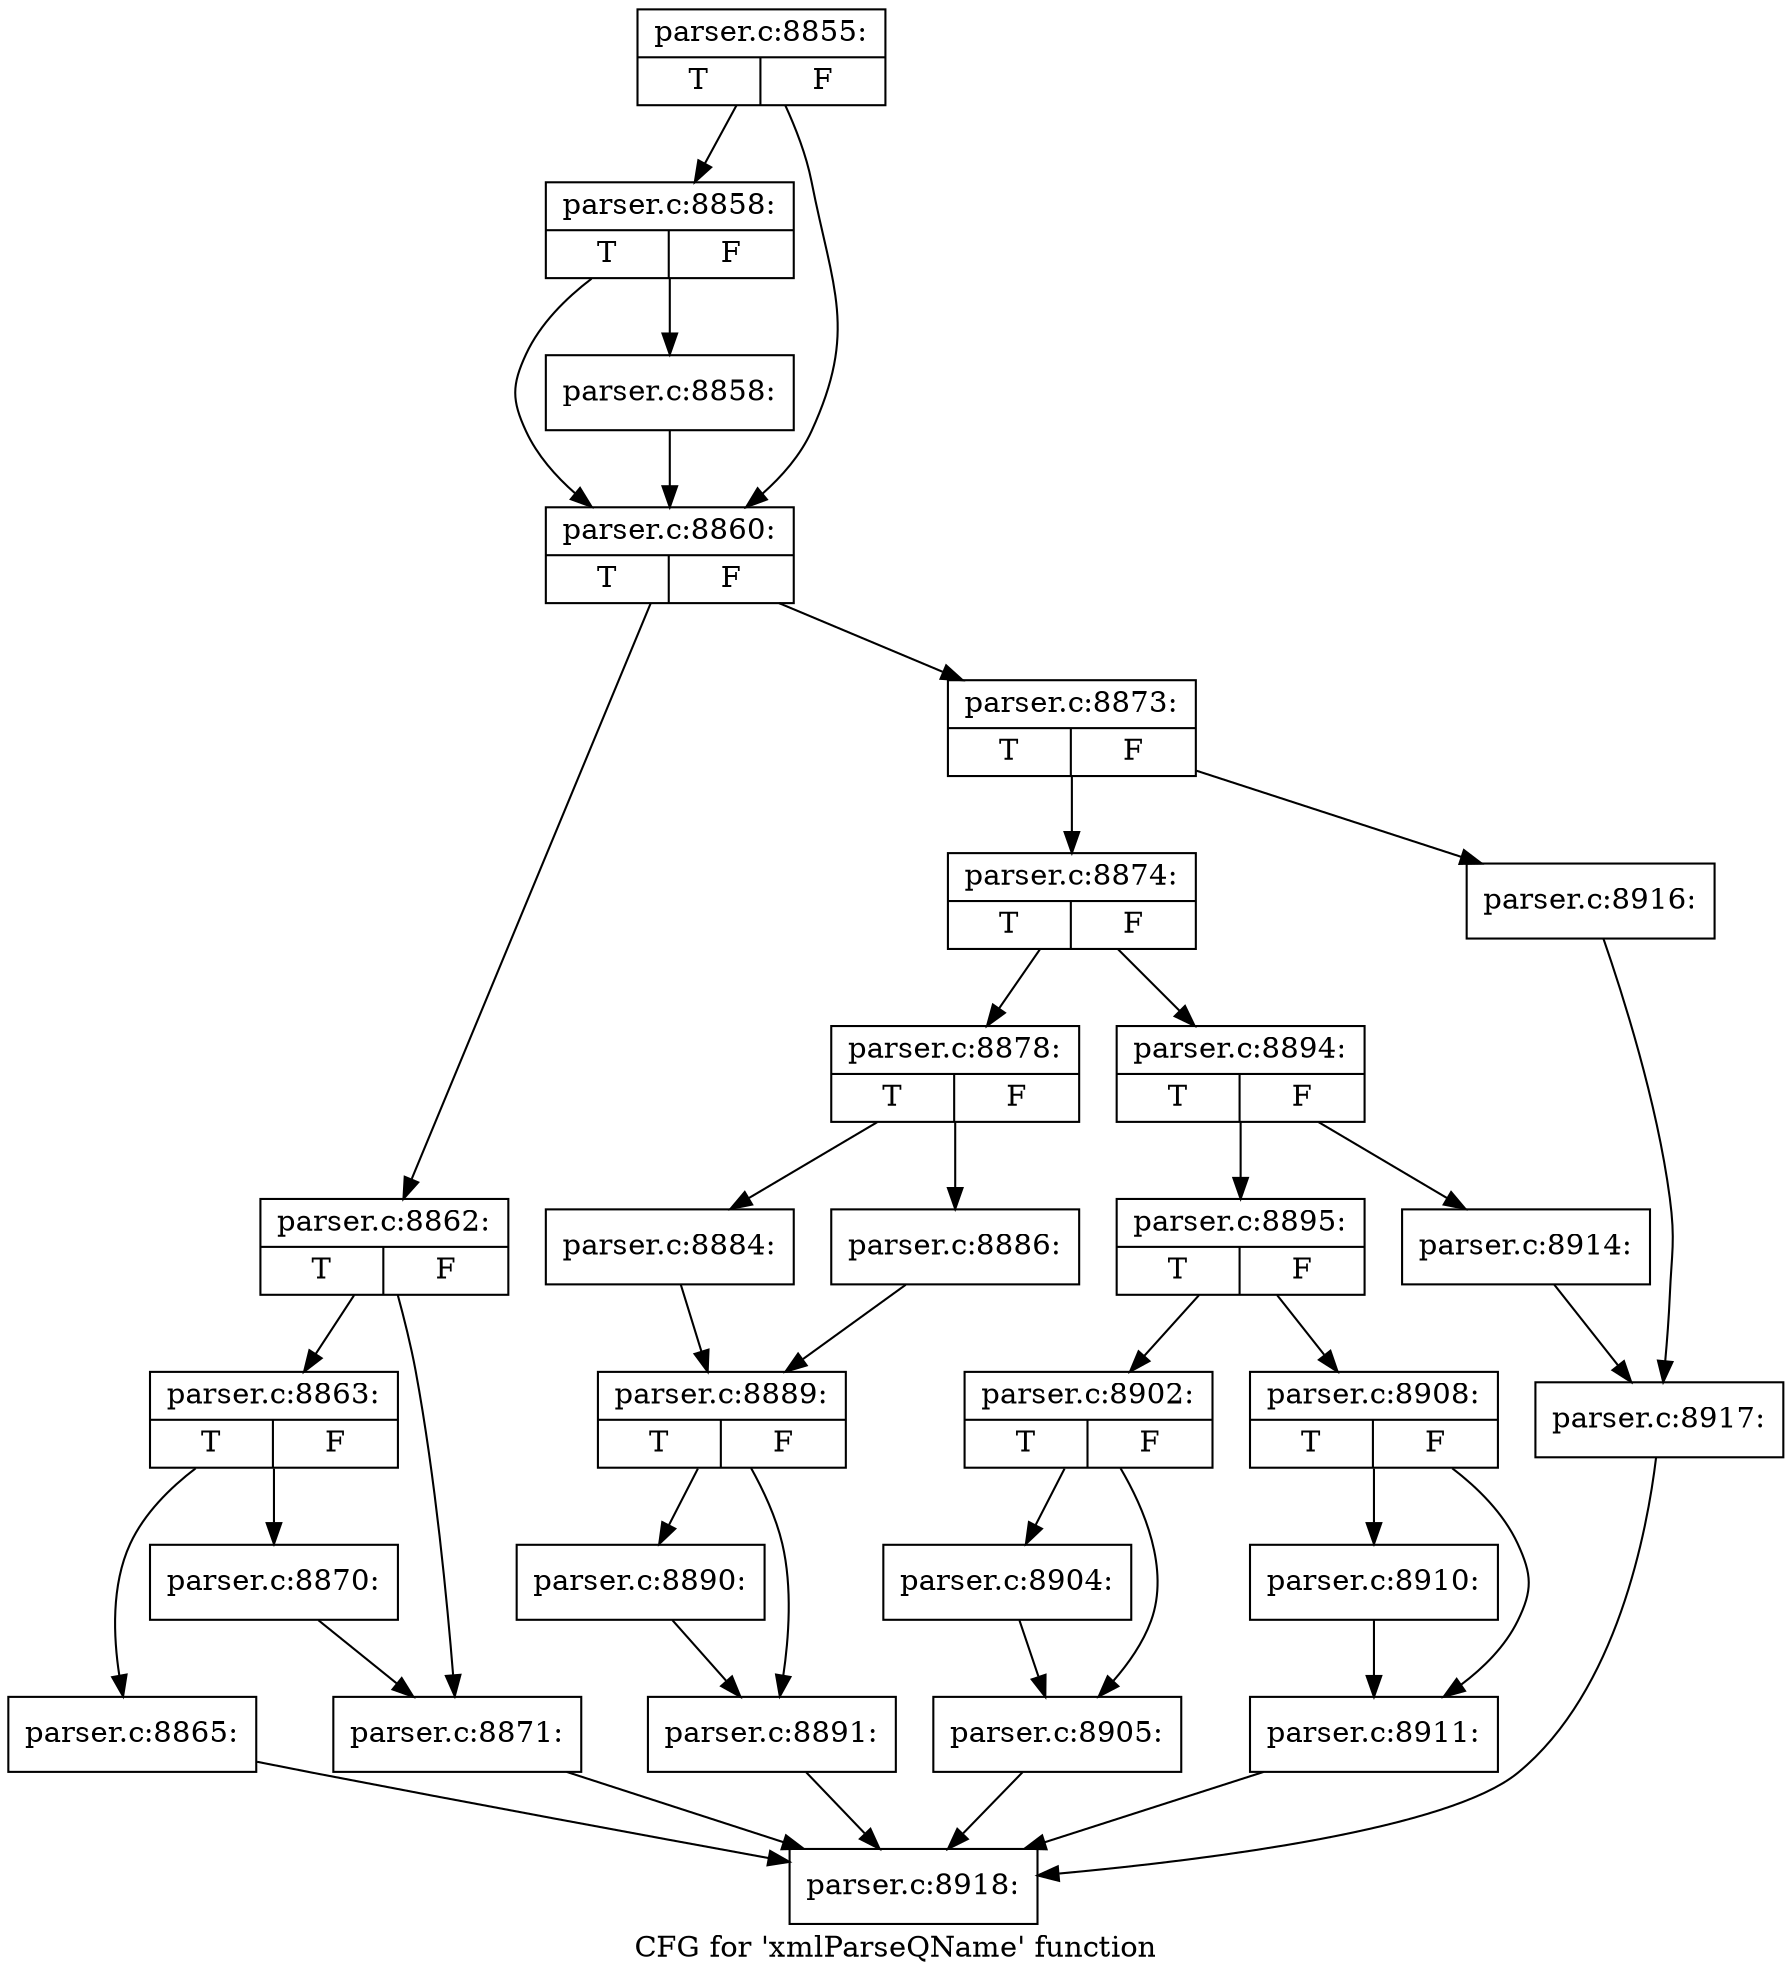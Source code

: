 digraph "CFG for 'xmlParseQName' function" {
	label="CFG for 'xmlParseQName' function";

	Node0x61ed470 [shape=record,label="{parser.c:8855:|{<s0>T|<s1>F}}"];
	Node0x61ed470 -> Node0x62468b0;
	Node0x61ed470 -> Node0x6246860;
	Node0x62468b0 [shape=record,label="{parser.c:8858:|{<s0>T|<s1>F}}"];
	Node0x62468b0 -> Node0x6246810;
	Node0x62468b0 -> Node0x6246860;
	Node0x6246810 [shape=record,label="{parser.c:8858:}"];
	Node0x6246810 -> Node0x6246860;
	Node0x6246860 [shape=record,label="{parser.c:8860:|{<s0>T|<s1>F}}"];
	Node0x6246860 -> Node0x6247ca0;
	Node0x6246860 -> Node0x6247fd0;
	Node0x6247ca0 [shape=record,label="{parser.c:8862:|{<s0>T|<s1>F}}"];
	Node0x6247ca0 -> Node0x6248270;
	Node0x6247ca0 -> Node0x62482c0;
	Node0x6248270 [shape=record,label="{parser.c:8863:|{<s0>T|<s1>F}}"];
	Node0x6248270 -> Node0x62488b0;
	Node0x6248270 -> Node0x6248900;
	Node0x62488b0 [shape=record,label="{parser.c:8865:}"];
	Node0x62488b0 -> Node0x61f3ab0;
	Node0x6248900 [shape=record,label="{parser.c:8870:}"];
	Node0x6248900 -> Node0x62482c0;
	Node0x62482c0 [shape=record,label="{parser.c:8871:}"];
	Node0x62482c0 -> Node0x61f3ab0;
	Node0x6247fd0 [shape=record,label="{parser.c:8873:|{<s0>T|<s1>F}}"];
	Node0x6247fd0 -> Node0x62496e0;
	Node0x6247fd0 -> Node0x6249780;
	Node0x62496e0 [shape=record,label="{parser.c:8874:|{<s0>T|<s1>F}}"];
	Node0x62496e0 -> Node0x624a1e0;
	Node0x62496e0 -> Node0x624a230;
	Node0x624a1e0 [shape=record,label="{parser.c:8878:|{<s0>T|<s1>F}}"];
	Node0x624a1e0 -> Node0x624ae50;
	Node0x624a1e0 -> Node0x624aef0;
	Node0x624ae50 [shape=record,label="{parser.c:8884:}"];
	Node0x624ae50 -> Node0x624aea0;
	Node0x624aef0 [shape=record,label="{parser.c:8886:}"];
	Node0x624aef0 -> Node0x624aea0;
	Node0x624aea0 [shape=record,label="{parser.c:8889:|{<s0>T|<s1>F}}"];
	Node0x624aea0 -> Node0x624b8d0;
	Node0x624aea0 -> Node0x624bc00;
	Node0x624b8d0 [shape=record,label="{parser.c:8890:}"];
	Node0x624b8d0 -> Node0x624bc00;
	Node0x624bc00 [shape=record,label="{parser.c:8891:}"];
	Node0x624bc00 -> Node0x61f3ab0;
	Node0x624a230 [shape=record,label="{parser.c:8894:|{<s0>T|<s1>F}}"];
	Node0x624a230 -> Node0x624ce60;
	Node0x624a230 -> Node0x624ceb0;
	Node0x624ce60 [shape=record,label="{parser.c:8895:|{<s0>T|<s1>F}}"];
	Node0x624ce60 -> Node0x624df40;
	Node0x624ce60 -> Node0x624df90;
	Node0x624df40 [shape=record,label="{parser.c:8902:|{<s0>T|<s1>F}}"];
	Node0x624df40 -> Node0x624ea50;
	Node0x624df40 -> Node0x624eaa0;
	Node0x624ea50 [shape=record,label="{parser.c:8904:}"];
	Node0x624ea50 -> Node0x624eaa0;
	Node0x624eaa0 [shape=record,label="{parser.c:8905:}"];
	Node0x624eaa0 -> Node0x61f3ab0;
	Node0x624df90 [shape=record,label="{parser.c:8908:|{<s0>T|<s1>F}}"];
	Node0x624df90 -> Node0x624f8f0;
	Node0x624df90 -> Node0x624f940;
	Node0x624f8f0 [shape=record,label="{parser.c:8910:}"];
	Node0x624f8f0 -> Node0x624f940;
	Node0x624f940 [shape=record,label="{parser.c:8911:}"];
	Node0x624f940 -> Node0x61f3ab0;
	Node0x624ceb0 [shape=record,label="{parser.c:8914:}"];
	Node0x624ceb0 -> Node0x6249730;
	Node0x6249780 [shape=record,label="{parser.c:8916:}"];
	Node0x6249780 -> Node0x6249730;
	Node0x6249730 [shape=record,label="{parser.c:8917:}"];
	Node0x6249730 -> Node0x61f3ab0;
	Node0x61f3ab0 [shape=record,label="{parser.c:8918:}"];
}
